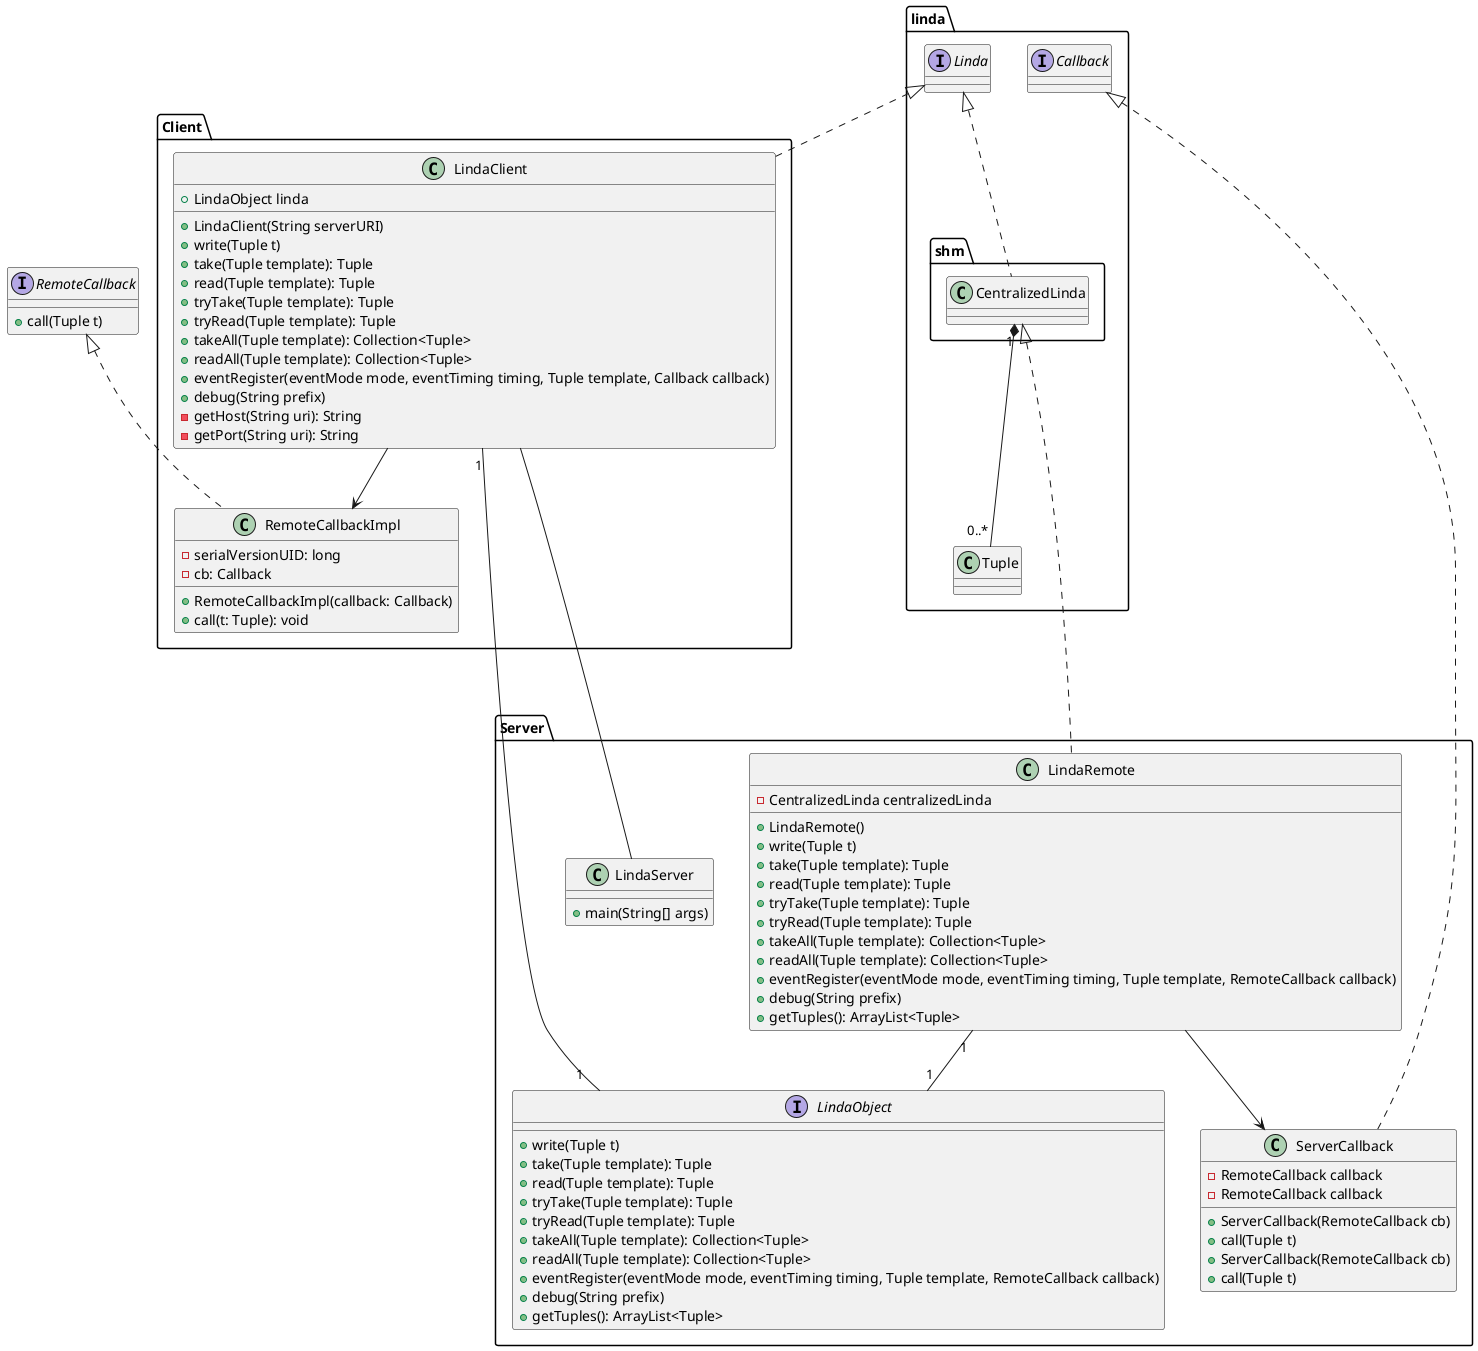 @startuml

package Client {
    class LindaClient {
        + LindaObject linda
        + LindaClient(String serverURI)
        + write(Tuple t)
        + take(Tuple template): Tuple
        + read(Tuple template): Tuple
        + tryTake(Tuple template): Tuple
        + tryRead(Tuple template): Tuple
        + takeAll(Tuple template): Collection<Tuple>
        + readAll(Tuple template): Collection<Tuple>
        + eventRegister(eventMode mode, eventTiming timing, Tuple template, Callback callback)
        + debug(String prefix)
        - getHost(String uri): String
        - getPort(String uri): String
    }

class RemoteCallbackImpl {
  - serialVersionUID: long
  - cb: Callback
  + RemoteCallbackImpl(callback: Callback)
  + call(t: Tuple): void
}

}

interface RemoteCallback {
        + call(Tuple t)
    }

RemoteCallback <|.. RemoteCallbackImpl


package linda {
  class Tuple {
  }
  interface Linda {
  }
  interface Callback {
  }
}

package linda.shm {

  class CentralizedLinda {
  }

}

package Server {
    class ServerCallback {
        - RemoteCallback callback
        + ServerCallback(RemoteCallback cb)
        + call(Tuple t)
    }

    class LindaRemote {
        - CentralizedLinda centralizedLinda
        + LindaRemote()
        + write(Tuple t)
        + take(Tuple template): Tuple
        + read(Tuple template): Tuple
        + tryTake(Tuple template): Tuple
        + tryRead(Tuple template): Tuple
        + takeAll(Tuple template): Collection<Tuple>
        + readAll(Tuple template): Collection<Tuple>
        + eventRegister(eventMode mode, eventTiming timing, Tuple template, RemoteCallback callback)
        + debug(String prefix)
        + getTuples(): ArrayList<Tuple>
    }


    class ServerCallback {
        - RemoteCallback callback
        + ServerCallback(RemoteCallback cb)
        + call(Tuple t)
    }

    interface LindaObject {
        + write(Tuple t)
        + take(Tuple template): Tuple
        + read(Tuple template): Tuple
        + tryTake(Tuple template): Tuple
        + tryRead(Tuple template): Tuple
        + takeAll(Tuple template): Collection<Tuple>
        + readAll(Tuple template): Collection<Tuple>
        + eventRegister(eventMode mode, eventTiming timing, Tuple template, RemoteCallback callback)
        + debug(String prefix)
        + getTuples(): ArrayList<Tuple>
    }
    class LindaServer {
        + main(String[] args)
    }
  
  CentralizedLinda <|.. LindaRemote

  LindaClient --> RemoteCallbackImpl
  LindaClient ---- LindaServer
  LindaRemote --> ServerCallback
}

Callback <|.. ServerCallback
Linda <|.. LindaClient
Linda <|.. CentralizedLinda
CentralizedLinda "1" *-- "0..*" Tuple
LindaClient "1" -- "1" LindaObject
LindaRemote "1" -- "1" LindaObject
@enduml